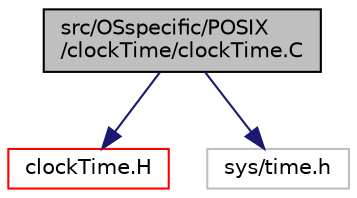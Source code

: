 digraph "src/OSspecific/POSIX/clockTime/clockTime.C"
{
  bgcolor="transparent";
  edge [fontname="Helvetica",fontsize="10",labelfontname="Helvetica",labelfontsize="10"];
  node [fontname="Helvetica",fontsize="10",shape=record];
  Node1 [label="src/OSspecific/POSIX\l/clockTime/clockTime.C",height=0.2,width=0.4,color="black", fillcolor="grey75", style="filled", fontcolor="black"];
  Node1 -> Node2 [color="midnightblue",fontsize="10",style="solid",fontname="Helvetica"];
  Node2 [label="clockTime.H",height=0.2,width=0.4,color="red",URL="$a09400.html"];
  Node1 -> Node3 [color="midnightblue",fontsize="10",style="solid",fontname="Helvetica"];
  Node3 [label="sys/time.h",height=0.2,width=0.4,color="grey75"];
}
